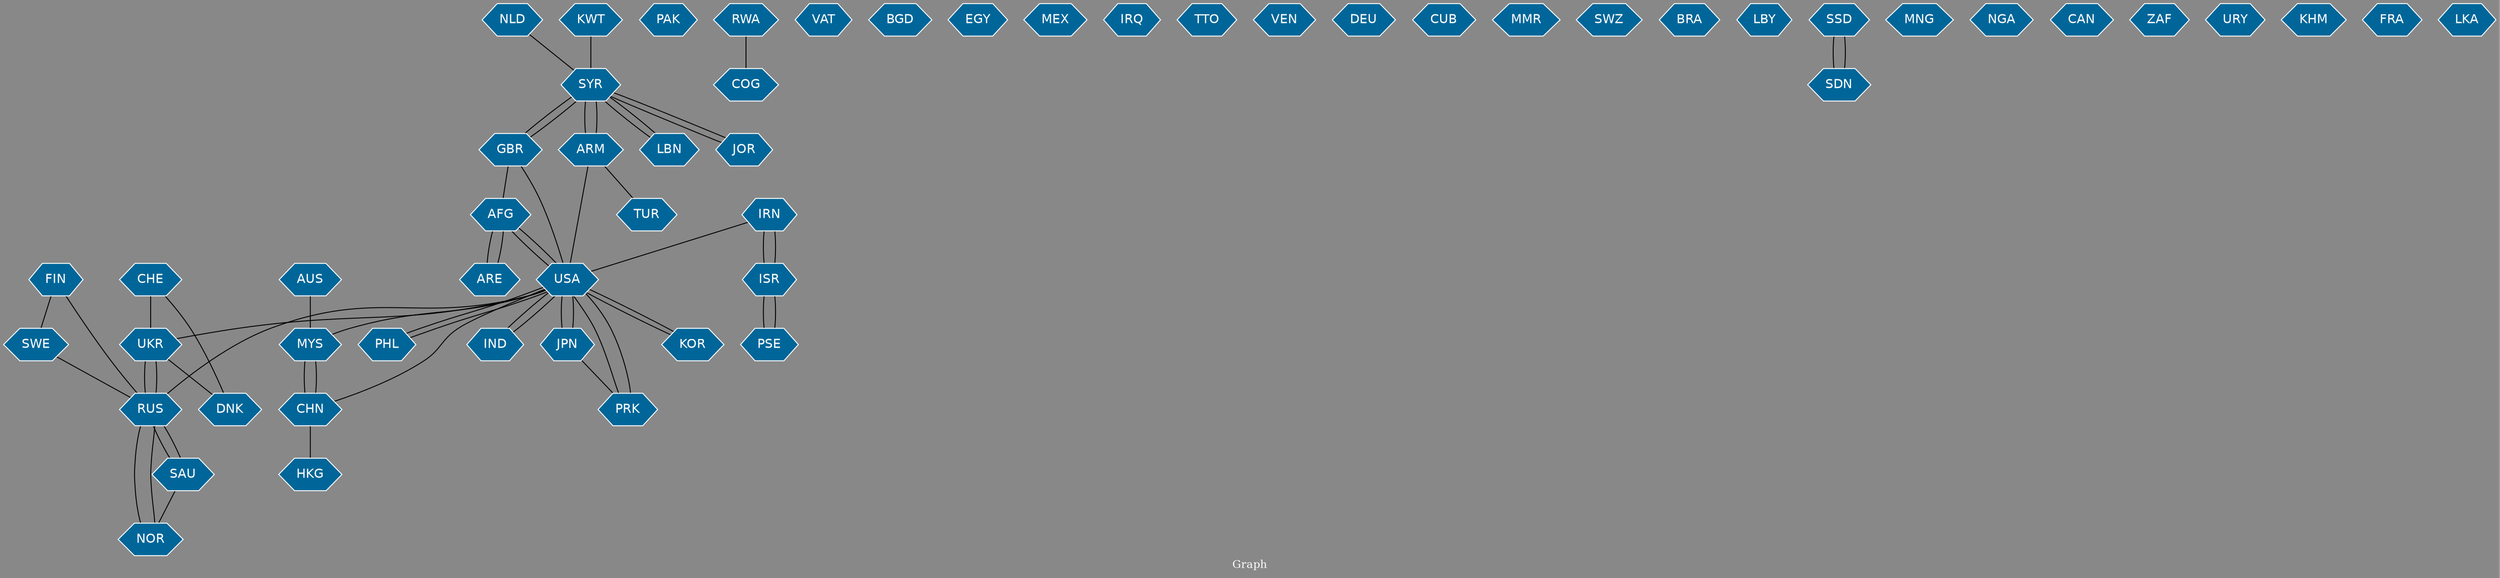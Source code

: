 // Countries together in item graph
graph {
	graph [bgcolor="#888888" fontcolor=white fontsize=12 label="Graph" outputorder=edgesfirst overlap=prism]
	node [color=white fillcolor="#006699" fontcolor=white fontname=Helvetica shape=hexagon style=filled]
	edge [arrowhead=open color=black fontcolor=white fontname=Courier fontsize=12]
		SYR [label=SYR]
		GBR [label=GBR]
		UKR [label=UKR]
		RUS [label=RUS]
		PAK [label=PAK]
		IND [label=IND]
		COG [label=COG]
		MYS [label=MYS]
		USA [label=USA]
		ISR [label=ISR]
		PSE [label=PSE]
		CHN [label=CHN]
		KOR [label=KOR]
		PHL [label=PHL]
		VAT [label=VAT]
		BGD [label=BGD]
		EGY [label=EGY]
		MEX [label=MEX]
		IRQ [label=IRQ]
		TTO [label=TTO]
		VEN [label=VEN]
		AFG [label=AFG]
		PRK [label=PRK]
		AUS [label=AUS]
		NLD [label=NLD]
		IRN [label=IRN]
		LBN [label=LBN]
		DEU [label=DEU]
		CUB [label=CUB]
		MMR [label=MMR]
		SWZ [label=SWZ]
		KWT [label=KWT]
		BRA [label=BRA]
		LBY [label=LBY]
		RWA [label=RWA]
		ARM [label=ARM]
		TUR [label=TUR]
		SSD [label=SSD]
		SDN [label=SDN]
		MNG [label=MNG]
		JPN [label=JPN]
		SAU [label=SAU]
		NOR [label=NOR]
		HKG [label=HKG]
		CHE [label=CHE]
		DNK [label=DNK]
		JOR [label=JOR]
		NGA [label=NGA]
		CAN [label=CAN]
		FIN [label=FIN]
		SWE [label=SWE]
		ARE [label=ARE]
		ZAF [label=ZAF]
		URY [label=URY]
		KHM [label=KHM]
		FRA [label=FRA]
		LKA [label=LKA]
			ARM -- SYR [weight=2]
			ISR -- PSE [weight=8]
			USA -- AFG [weight=1]
			UKR -- RUS [weight=40]
			JPN -- USA [weight=3]
			USA -- MYS [weight=2]
			KOR -- USA [weight=1]
			CHN -- USA [weight=2]
			SWE -- RUS [weight=1]
			RWA -- COG [weight=1]
			NOR -- RUS [weight=1]
			SYR -- LBN [weight=1]
			CHE -- DNK [weight=1]
			RUS -- SAU [weight=1]
			USA -- PHL [weight=2]
			UKR -- DNK [weight=1]
			IND -- USA [weight=1]
			ARM -- TUR [weight=1]
			GBR -- AFG [weight=2]
			SYR -- JOR [weight=1]
			USA -- IND [weight=2]
			KWT -- SYR [weight=2]
			SDN -- SSD [weight=2]
			PHL -- USA [weight=1]
			AFG -- USA [weight=3]
			ARM -- USA [weight=1]
			JPN -- PRK [weight=1]
			USA -- JPN [weight=6]
			ARE -- AFG [weight=1]
			SYR -- ARM [weight=1]
			AFG -- ARE [weight=3]
			ISR -- IRN [weight=1]
			CHE -- UKR [weight=2]
			PSE -- ISR [weight=9]
			LBN -- SYR [weight=1]
			RUS -- UKR [weight=38]
			USA -- RUS [weight=2]
			MYS -- CHN [weight=4]
			NLD -- SYR [weight=1]
			SAU -- RUS [weight=1]
			FIN -- SWE [weight=1]
			FIN -- RUS [weight=1]
			JOR -- SYR [weight=1]
			IRN -- USA [weight=1]
			CHN -- MYS [weight=2]
			RUS -- NOR [weight=1]
			IRN -- ISR [weight=2]
			SYR -- GBR [weight=2]
			PRK -- USA [weight=1]
			SSD -- SDN [weight=1]
			USA -- GBR [weight=1]
			USA -- UKR [weight=1]
			SAU -- NOR [weight=2]
			USA -- KOR [weight=2]
			USA -- PRK [weight=1]
			GBR -- SYR [weight=1]
			CHN -- HKG [weight=1]
			AUS -- MYS [weight=1]
}